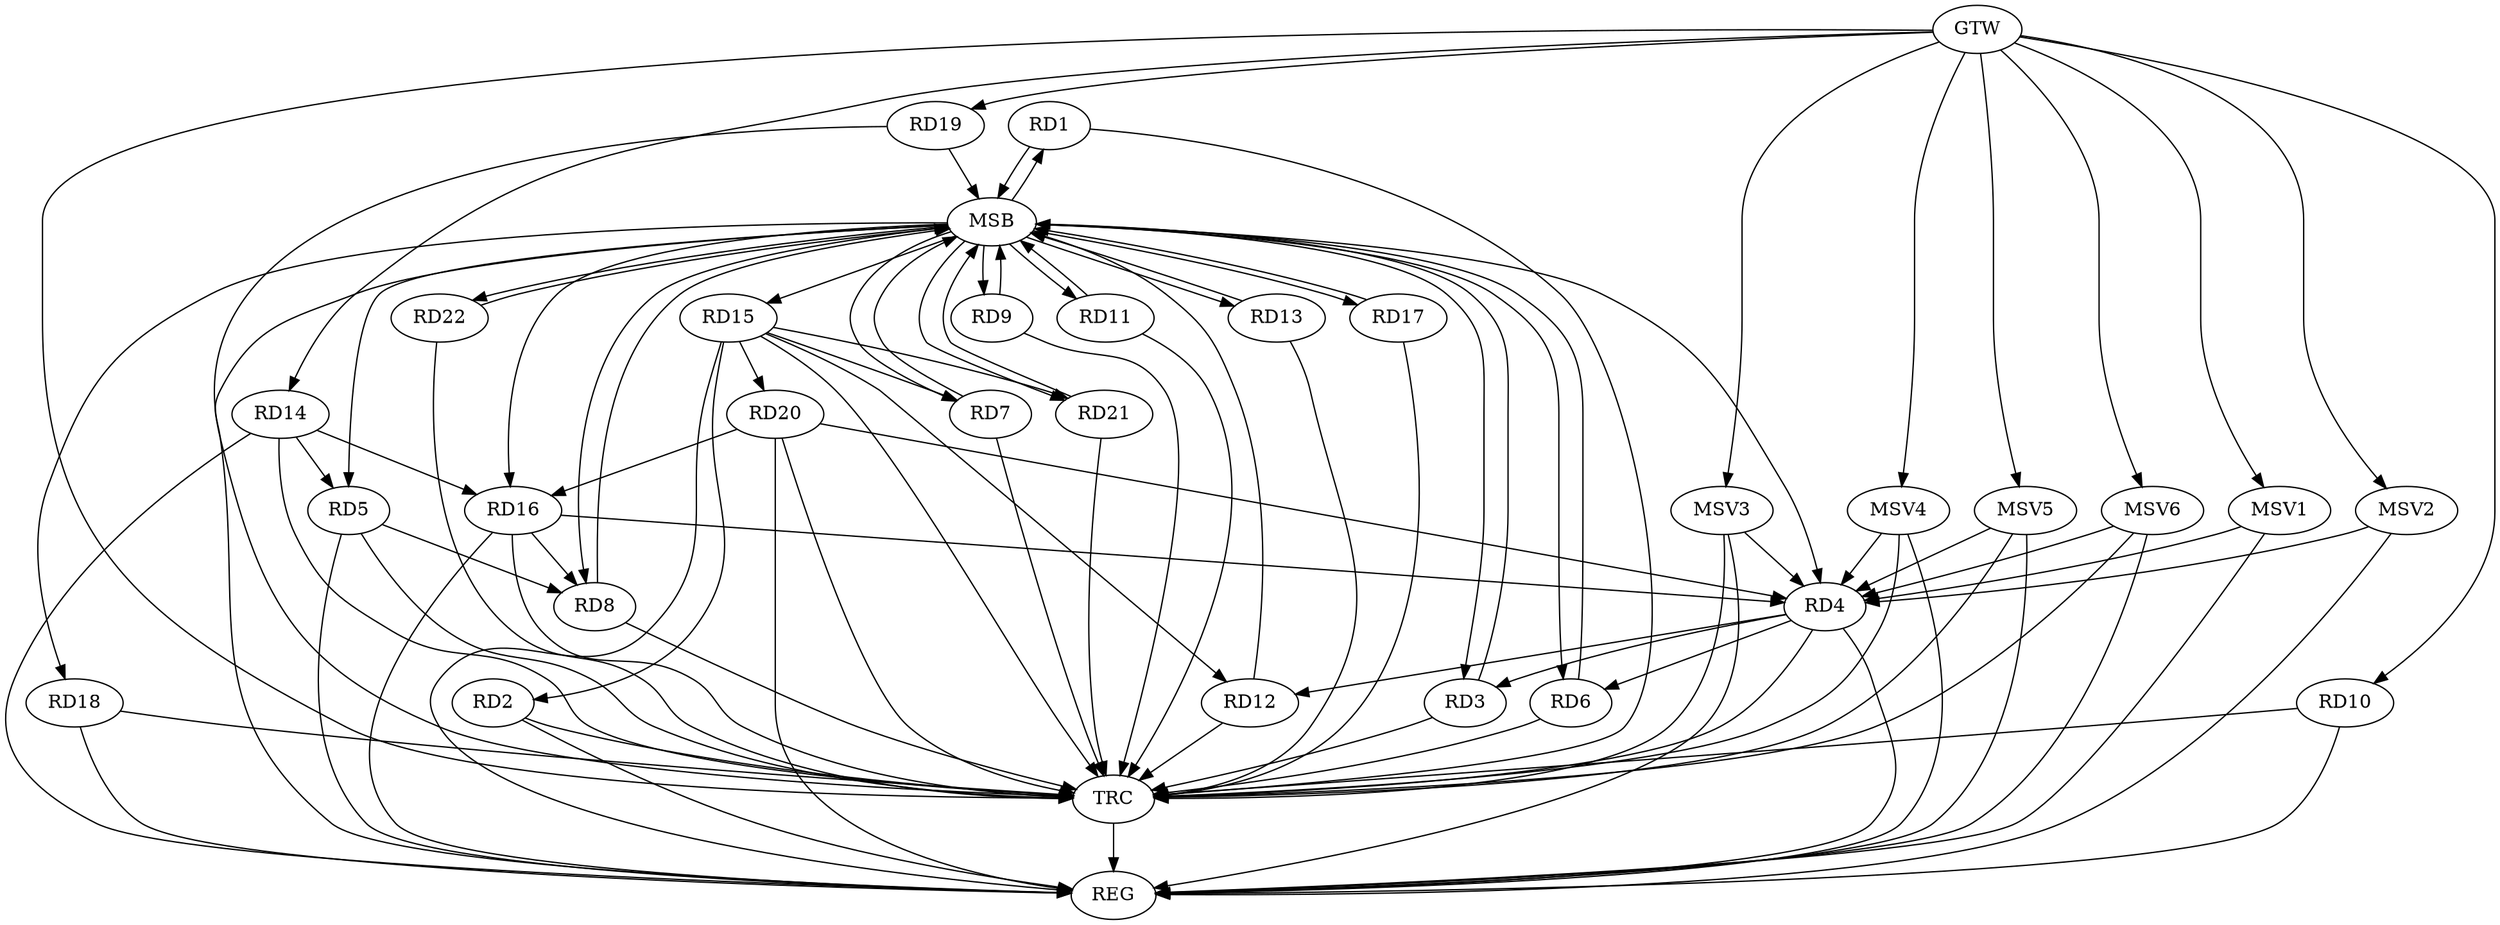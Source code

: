 strict digraph G {
  RD1 [ label="RD1" ];
  RD2 [ label="RD2" ];
  RD3 [ label="RD3" ];
  RD4 [ label="RD4" ];
  RD5 [ label="RD5" ];
  RD6 [ label="RD6" ];
  RD7 [ label="RD7" ];
  RD8 [ label="RD8" ];
  RD9 [ label="RD9" ];
  RD10 [ label="RD10" ];
  RD11 [ label="RD11" ];
  RD12 [ label="RD12" ];
  RD13 [ label="RD13" ];
  RD14 [ label="RD14" ];
  RD15 [ label="RD15" ];
  RD16 [ label="RD16" ];
  RD17 [ label="RD17" ];
  RD18 [ label="RD18" ];
  RD19 [ label="RD19" ];
  RD20 [ label="RD20" ];
  RD21 [ label="RD21" ];
  RD22 [ label="RD22" ];
  GTW [ label="GTW" ];
  REG [ label="REG" ];
  MSB [ label="MSB" ];
  TRC [ label="TRC" ];
  MSV1 [ label="MSV1" ];
  MSV2 [ label="MSV2" ];
  MSV3 [ label="MSV3" ];
  MSV4 [ label="MSV4" ];
  MSV5 [ label="MSV5" ];
  MSV6 [ label="MSV6" ];
  RD15 -> RD2;
  RD4 -> RD3;
  RD4 -> RD6;
  RD4 -> RD12;
  RD16 -> RD4;
  RD20 -> RD4;
  RD5 -> RD8;
  RD14 -> RD5;
  RD15 -> RD7;
  RD16 -> RD8;
  RD15 -> RD12;
  RD14 -> RD16;
  RD15 -> RD20;
  RD15 -> RD21;
  RD20 -> RD16;
  GTW -> RD10;
  GTW -> RD14;
  GTW -> RD19;
  RD2 -> REG;
  RD4 -> REG;
  RD5 -> REG;
  RD10 -> REG;
  RD14 -> REG;
  RD15 -> REG;
  RD16 -> REG;
  RD18 -> REG;
  RD20 -> REG;
  RD1 -> MSB;
  MSB -> RD7;
  MSB -> REG;
  RD3 -> MSB;
  RD6 -> MSB;
  MSB -> RD4;
  RD7 -> MSB;
  MSB -> RD16;
  RD8 -> MSB;
  MSB -> RD3;
  MSB -> RD9;
  MSB -> RD17;
  RD9 -> MSB;
  RD11 -> MSB;
  MSB -> RD1;
  MSB -> RD21;
  RD12 -> MSB;
  MSB -> RD18;
  RD13 -> MSB;
  MSB -> RD11;
  MSB -> RD15;
  RD17 -> MSB;
  MSB -> RD6;
  MSB -> RD13;
  MSB -> RD22;
  RD19 -> MSB;
  RD21 -> MSB;
  MSB -> RD8;
  RD22 -> MSB;
  MSB -> RD5;
  RD1 -> TRC;
  RD2 -> TRC;
  RD3 -> TRC;
  RD4 -> TRC;
  RD5 -> TRC;
  RD6 -> TRC;
  RD7 -> TRC;
  RD8 -> TRC;
  RD9 -> TRC;
  RD10 -> TRC;
  RD11 -> TRC;
  RD12 -> TRC;
  RD13 -> TRC;
  RD14 -> TRC;
  RD15 -> TRC;
  RD16 -> TRC;
  RD17 -> TRC;
  RD18 -> TRC;
  RD19 -> TRC;
  RD20 -> TRC;
  RD21 -> TRC;
  RD22 -> TRC;
  GTW -> TRC;
  TRC -> REG;
  MSV1 -> RD4;
  MSV2 -> RD4;
  MSV3 -> RD4;
  GTW -> MSV1;
  MSV1 -> REG;
  GTW -> MSV2;
  MSV2 -> REG;
  GTW -> MSV3;
  MSV3 -> REG;
  MSV3 -> TRC;
  MSV4 -> RD4;
  MSV5 -> RD4;
  GTW -> MSV4;
  MSV4 -> REG;
  MSV4 -> TRC;
  GTW -> MSV5;
  MSV5 -> REG;
  MSV5 -> TRC;
  MSV6 -> RD4;
  GTW -> MSV6;
  MSV6 -> REG;
  MSV6 -> TRC;
}
